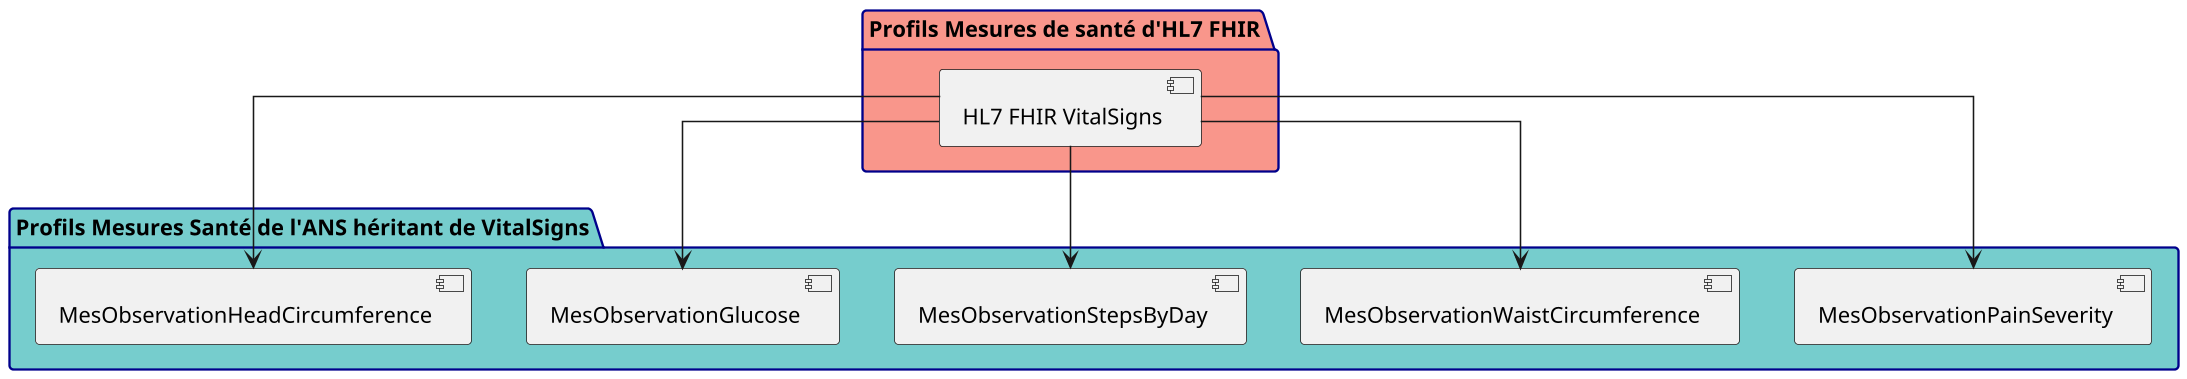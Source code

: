 @startuml

skinparam linetype ortho
skinparam dpi 150
skinparam boxPadding 10
skinparam shadowing false
skinparam packageBackgroundColor LightBlue
skinparam packageBorderColor DarkBlue

package "Profils Mesures de santé d'HL7 FHIR" as HL7 #F9968B {
    [HL7 FHIR VitalSigns]
}


package "Profils Mesures Santé de l'ANS héritant de VitalSigns" as PMSB #76CDCD {
    [MesObservationPainSeverity]
    [MesObservationWaistCircumference]
    [MesObservationStepsByDay]
    [MesObservationGlucose]
    [MesObservationHeadCircumference]
}

[HL7 FHIR VitalSigns] --> [MesObservationPainSeverity]
[HL7 FHIR VitalSigns] --> [MesObservationWaistCircumference]
[HL7 FHIR VitalSigns] --> [MesObservationStepsByDay]
[HL7 FHIR VitalSigns] --> [MesObservationGlucose]
[HL7 FHIR VitalSigns] --> [MesObservationHeadCircumference]

@enduml